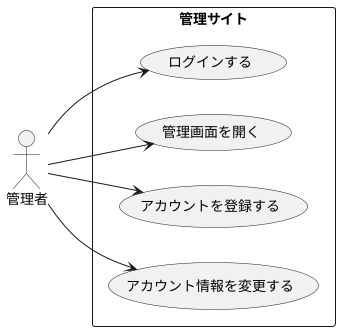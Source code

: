 @startuml　Usecase

left to right direction

actor 管理者

rectangle 管理サイト {
    管理者 --> (ログインする)
    管理者 --> (管理画面を開く)
    管理者 --> (アカウントを登録する)
    管理者 --> (アカウント情報を変更する)
}

@enduml

